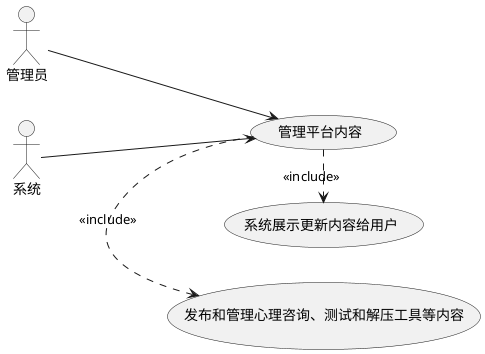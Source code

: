 @startuml
left to right direction
actor 管理员
actor 系统

usecase (管理平台内容) as UC
usecase (发布和管理心理咨询、测试和解压工具等内容) as UC1
usecase (系统展示更新内容给用户) as UC2

管理员 --> UC
系统 --> UC

UC .> UC1 : <<include>>
UC .> UC2 : <<include>>
@enduml